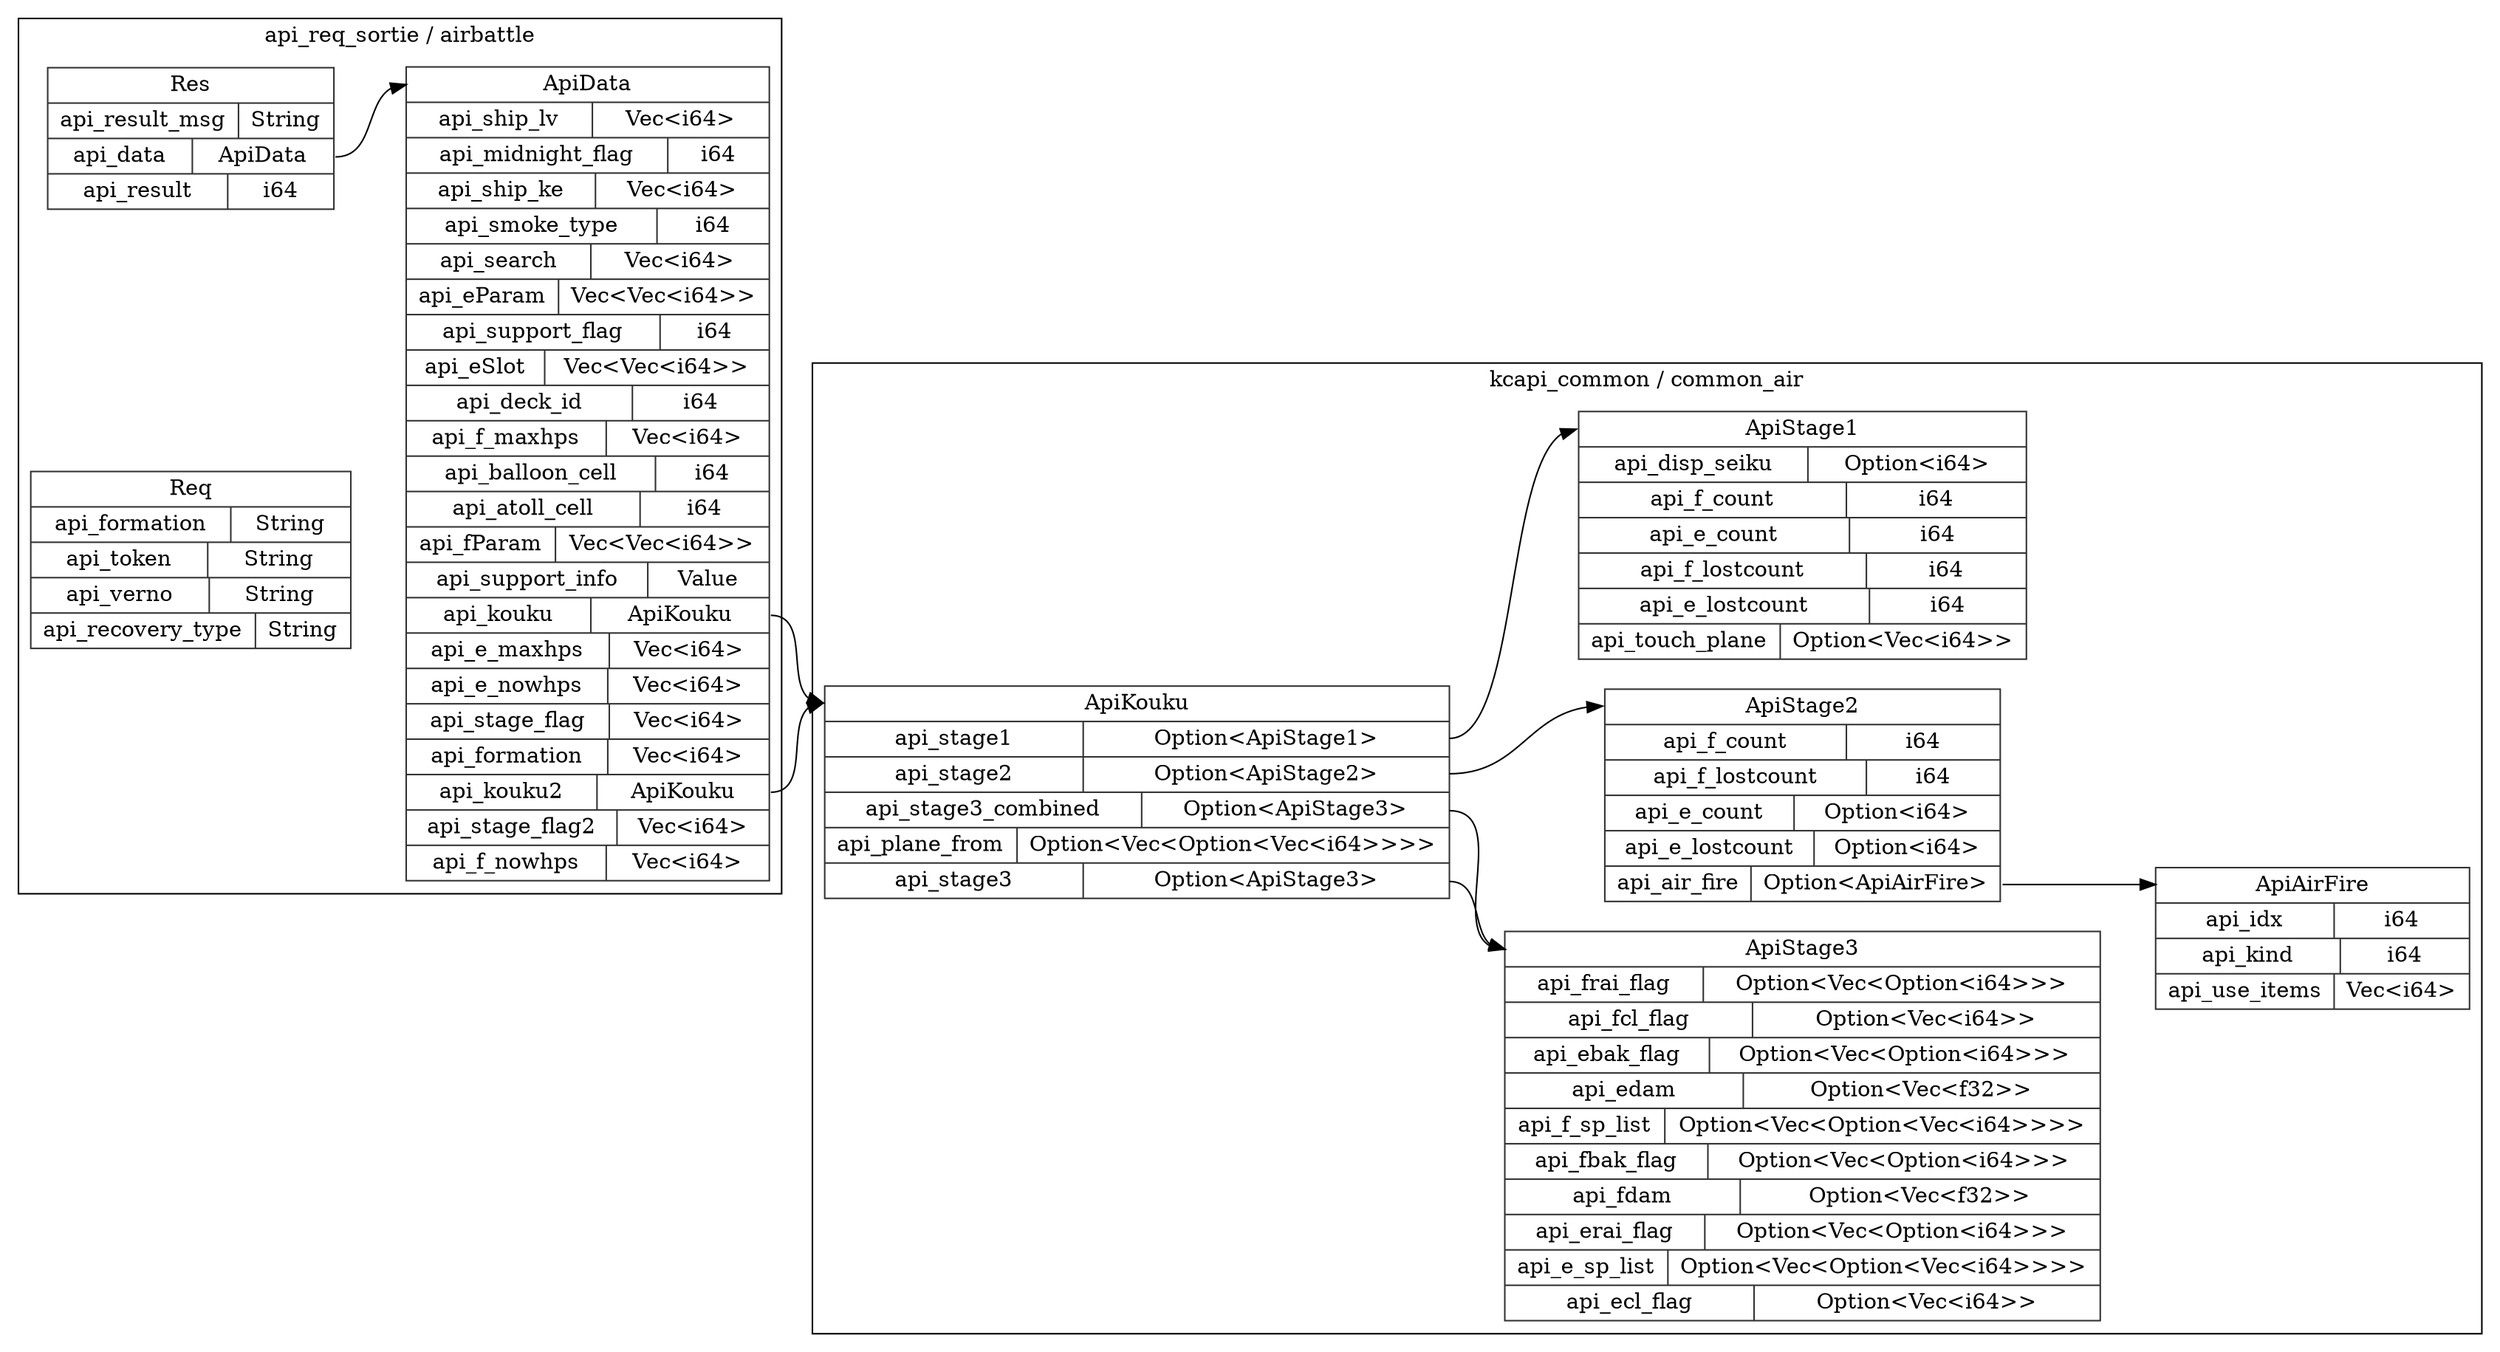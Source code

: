 digraph {
  rankdir=LR;
  subgraph cluster_0 {
    label="api_req_sortie / airbattle";
    node [style="filled", color=white, style="solid", color=gray20];
    api_req_sortie__airbattle__Res [label="<Res> Res  | { api_result_msg | <api_result_msg> String } | { api_data | <api_data> ApiData } | { api_result | <api_result> i64 }", shape=record];
    api_req_sortie__airbattle__ApiData;
    api_req_sortie__airbattle__Res:api_data:e -> api_req_sortie__airbattle__ApiData:ApiData:w;
    api_req_sortie__airbattle__Req [label="<Req> Req  | { api_formation | <api_formation> String } | { api_token | <api_token> String } | { api_verno | <api_verno> String } | { api_recovery_type | <api_recovery_type> String }", shape=record];
    api_req_sortie__airbattle__ApiData [label="<ApiData> ApiData  | { api_ship_lv | <api_ship_lv> Vec\<i64\> } | { api_midnight_flag | <api_midnight_flag> i64 } | { api_ship_ke | <api_ship_ke> Vec\<i64\> } | { api_smoke_type | <api_smoke_type> i64 } | { api_search | <api_search> Vec\<i64\> } | { api_eParam | <api_eParam> Vec\<Vec\<i64\>\> } | { api_support_flag | <api_support_flag> i64 } | { api_eSlot | <api_eSlot> Vec\<Vec\<i64\>\> } | { api_deck_id | <api_deck_id> i64 } | { api_f_maxhps | <api_f_maxhps> Vec\<i64\> } | { api_balloon_cell | <api_balloon_cell> i64 } | { api_atoll_cell | <api_atoll_cell> i64 } | { api_fParam | <api_fParam> Vec\<Vec\<i64\>\> } | { api_support_info | <api_support_info> Value } | { api_kouku | <api_kouku> ApiKouku } | { api_e_maxhps | <api_e_maxhps> Vec\<i64\> } | { api_e_nowhps | <api_e_nowhps> Vec\<i64\> } | { api_stage_flag | <api_stage_flag> Vec\<i64\> } | { api_formation | <api_formation> Vec\<i64\> } | { api_kouku2 | <api_kouku2> ApiKouku } | { api_stage_flag2 | <api_stage_flag2> Vec\<i64\> } | { api_f_nowhps | <api_f_nowhps> Vec\<i64\> }", shape=record];
  }
  subgraph cluster_1 {
    label="kcapi_common / common_air";
    node [style="filled", color=white, style="solid", color=gray20];
    kcapi_common__common_air__ApiKouku [label="<ApiKouku> ApiKouku  | { api_stage1 | <api_stage1> Option\<ApiStage1\> } | { api_stage2 | <api_stage2> Option\<ApiStage2\> } | { api_stage3_combined | <api_stage3_combined> Option\<ApiStage3\> } | { api_plane_from | <api_plane_from> Option\<Vec\<Option\<Vec\<i64\>\>\>\> } | { api_stage3 | <api_stage3> Option\<ApiStage3\> }", shape=record];
    kcapi_common__common_air__ApiStage1;
    kcapi_common__common_air__ApiKouku:api_stage1:e -> kcapi_common__common_air__ApiStage1:ApiStage1:w;
    kcapi_common__common_air__ApiStage2;
    kcapi_common__common_air__ApiKouku:api_stage2:e -> kcapi_common__common_air__ApiStage2:ApiStage2:w;
    kcapi_common__common_air__ApiStage3;
    kcapi_common__common_air__ApiKouku:api_stage3_combined:e -> kcapi_common__common_air__ApiStage3:ApiStage3:w;
    kcapi_common__common_air__ApiStage3;
    kcapi_common__common_air__ApiKouku:api_stage3:e -> kcapi_common__common_air__ApiStage3:ApiStage3:w;
    kcapi_common__common_air__ApiStage1 [label="<ApiStage1> ApiStage1  | { api_disp_seiku | <api_disp_seiku> Option\<i64\> } | { api_f_count | <api_f_count> i64 } | { api_e_count | <api_e_count> i64 } | { api_f_lostcount | <api_f_lostcount> i64 } | { api_e_lostcount | <api_e_lostcount> i64 } | { api_touch_plane | <api_touch_plane> Option\<Vec\<i64\>\> }", shape=record];
    kcapi_common__common_air__ApiStage2 [label="<ApiStage2> ApiStage2  | { api_f_count | <api_f_count> i64 } | { api_f_lostcount | <api_f_lostcount> i64 } | { api_e_count | <api_e_count> Option\<i64\> } | { api_e_lostcount | <api_e_lostcount> Option\<i64\> } | { api_air_fire | <api_air_fire> Option\<ApiAirFire\> }", shape=record];
    kcapi_common__common_air__ApiAirFire;
    kcapi_common__common_air__ApiStage2:api_air_fire:e -> kcapi_common__common_air__ApiAirFire:ApiAirFire:w;
    kcapi_common__common_air__ApiStage3 [label="<ApiStage3> ApiStage3  | { api_frai_flag | <api_frai_flag> Option\<Vec\<Option\<i64\>\>\> } | { api_fcl_flag | <api_fcl_flag> Option\<Vec\<i64\>\> } | { api_ebak_flag | <api_ebak_flag> Option\<Vec\<Option\<i64\>\>\> } | { api_edam | <api_edam> Option\<Vec\<f32\>\> } | { api_f_sp_list | <api_f_sp_list> Option\<Vec\<Option\<Vec\<i64\>\>\>\> } | { api_fbak_flag | <api_fbak_flag> Option\<Vec\<Option\<i64\>\>\> } | { api_fdam | <api_fdam> Option\<Vec\<f32\>\> } | { api_erai_flag | <api_erai_flag> Option\<Vec\<Option\<i64\>\>\> } | { api_e_sp_list | <api_e_sp_list> Option\<Vec\<Option\<Vec\<i64\>\>\>\> } | { api_ecl_flag | <api_ecl_flag> Option\<Vec\<i64\>\> }", shape=record];
    kcapi_common__common_air__ApiAirFire [label="<ApiAirFire> ApiAirFire  | { api_idx | <api_idx> i64 } | { api_kind | <api_kind> i64 } | { api_use_items | <api_use_items> Vec\<i64\> }", shape=record];
  }
  api_req_sortie__airbattle__ApiData:api_kouku:e -> kcapi_common__common_air__ApiKouku:ApiKouku:w;
  api_req_sortie__airbattle__ApiData:api_kouku2:e -> kcapi_common__common_air__ApiKouku:ApiKouku:w;
}
